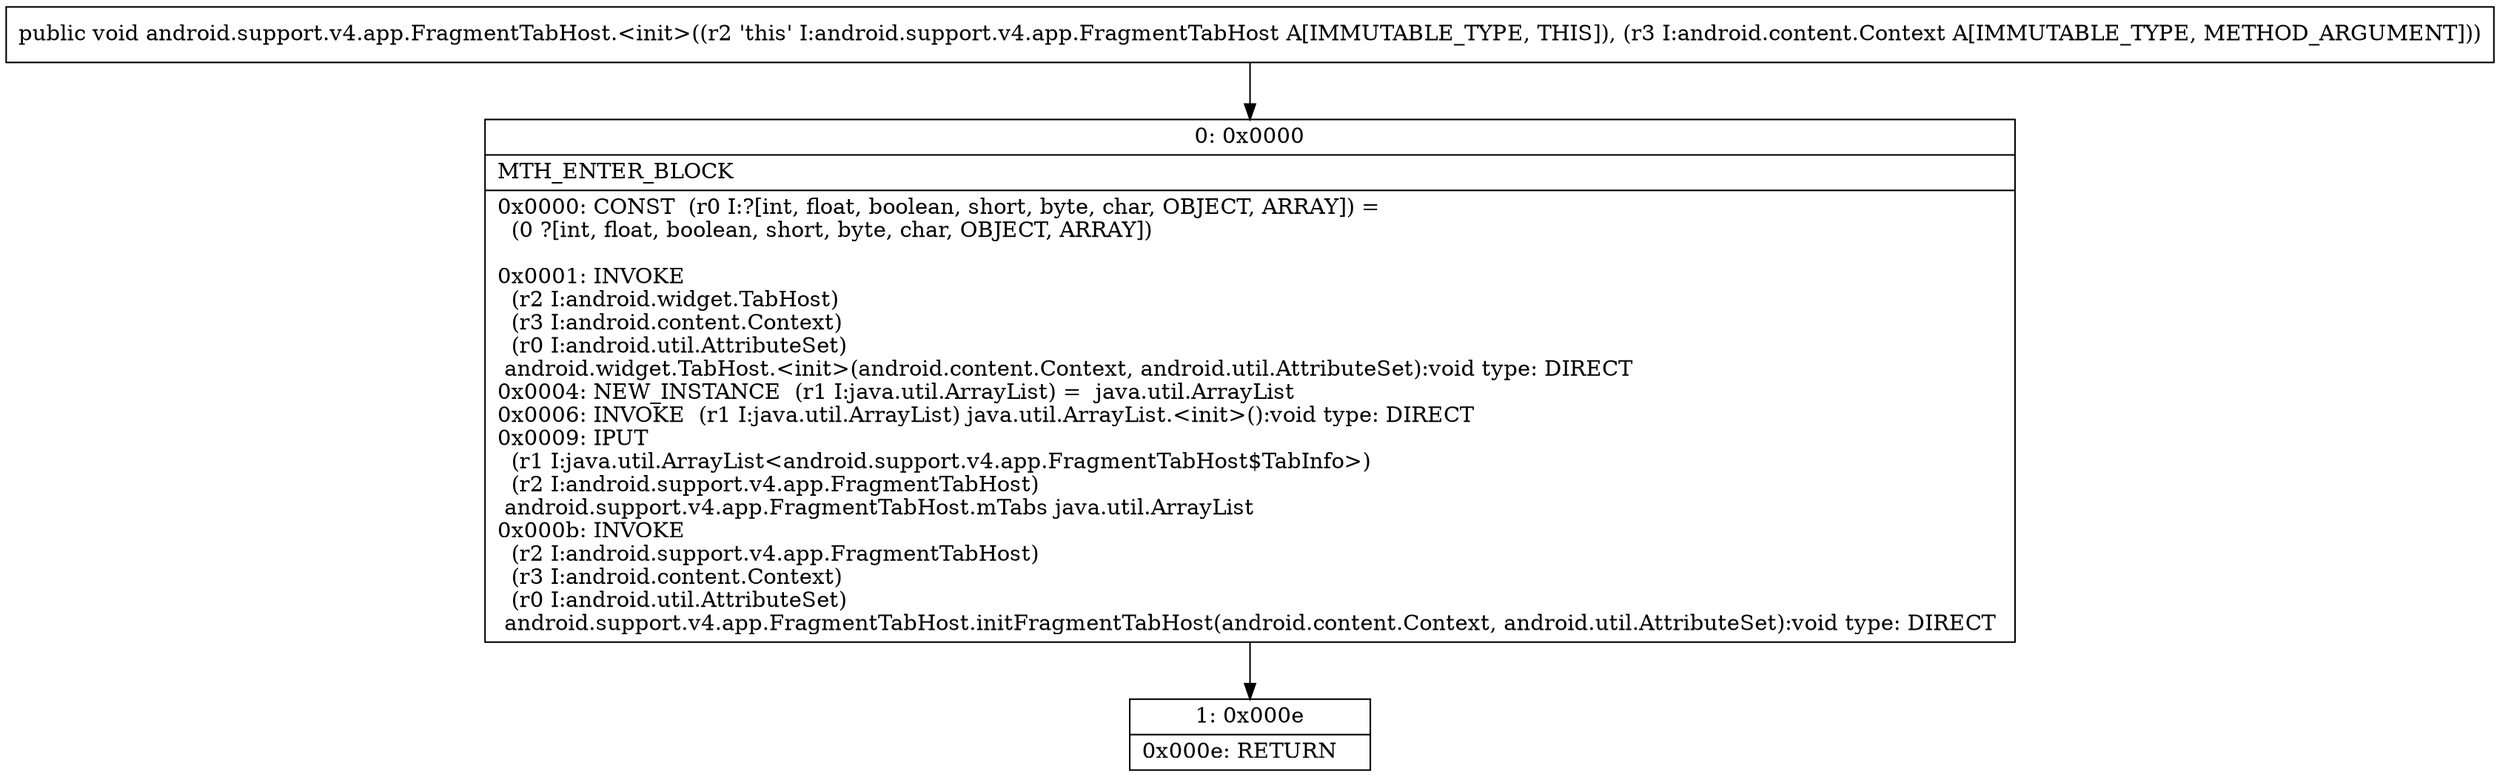 digraph "CFG forandroid.support.v4.app.FragmentTabHost.\<init\>(Landroid\/content\/Context;)V" {
Node_0 [shape=record,label="{0\:\ 0x0000|MTH_ENTER_BLOCK\l|0x0000: CONST  (r0 I:?[int, float, boolean, short, byte, char, OBJECT, ARRAY]) = \l  (0 ?[int, float, boolean, short, byte, char, OBJECT, ARRAY])\l \l0x0001: INVOKE  \l  (r2 I:android.widget.TabHost)\l  (r3 I:android.content.Context)\l  (r0 I:android.util.AttributeSet)\l android.widget.TabHost.\<init\>(android.content.Context, android.util.AttributeSet):void type: DIRECT \l0x0004: NEW_INSTANCE  (r1 I:java.util.ArrayList) =  java.util.ArrayList \l0x0006: INVOKE  (r1 I:java.util.ArrayList) java.util.ArrayList.\<init\>():void type: DIRECT \l0x0009: IPUT  \l  (r1 I:java.util.ArrayList\<android.support.v4.app.FragmentTabHost$TabInfo\>)\l  (r2 I:android.support.v4.app.FragmentTabHost)\l android.support.v4.app.FragmentTabHost.mTabs java.util.ArrayList \l0x000b: INVOKE  \l  (r2 I:android.support.v4.app.FragmentTabHost)\l  (r3 I:android.content.Context)\l  (r0 I:android.util.AttributeSet)\l android.support.v4.app.FragmentTabHost.initFragmentTabHost(android.content.Context, android.util.AttributeSet):void type: DIRECT \l}"];
Node_1 [shape=record,label="{1\:\ 0x000e|0x000e: RETURN   \l}"];
MethodNode[shape=record,label="{public void android.support.v4.app.FragmentTabHost.\<init\>((r2 'this' I:android.support.v4.app.FragmentTabHost A[IMMUTABLE_TYPE, THIS]), (r3 I:android.content.Context A[IMMUTABLE_TYPE, METHOD_ARGUMENT])) }"];
MethodNode -> Node_0;
Node_0 -> Node_1;
}

